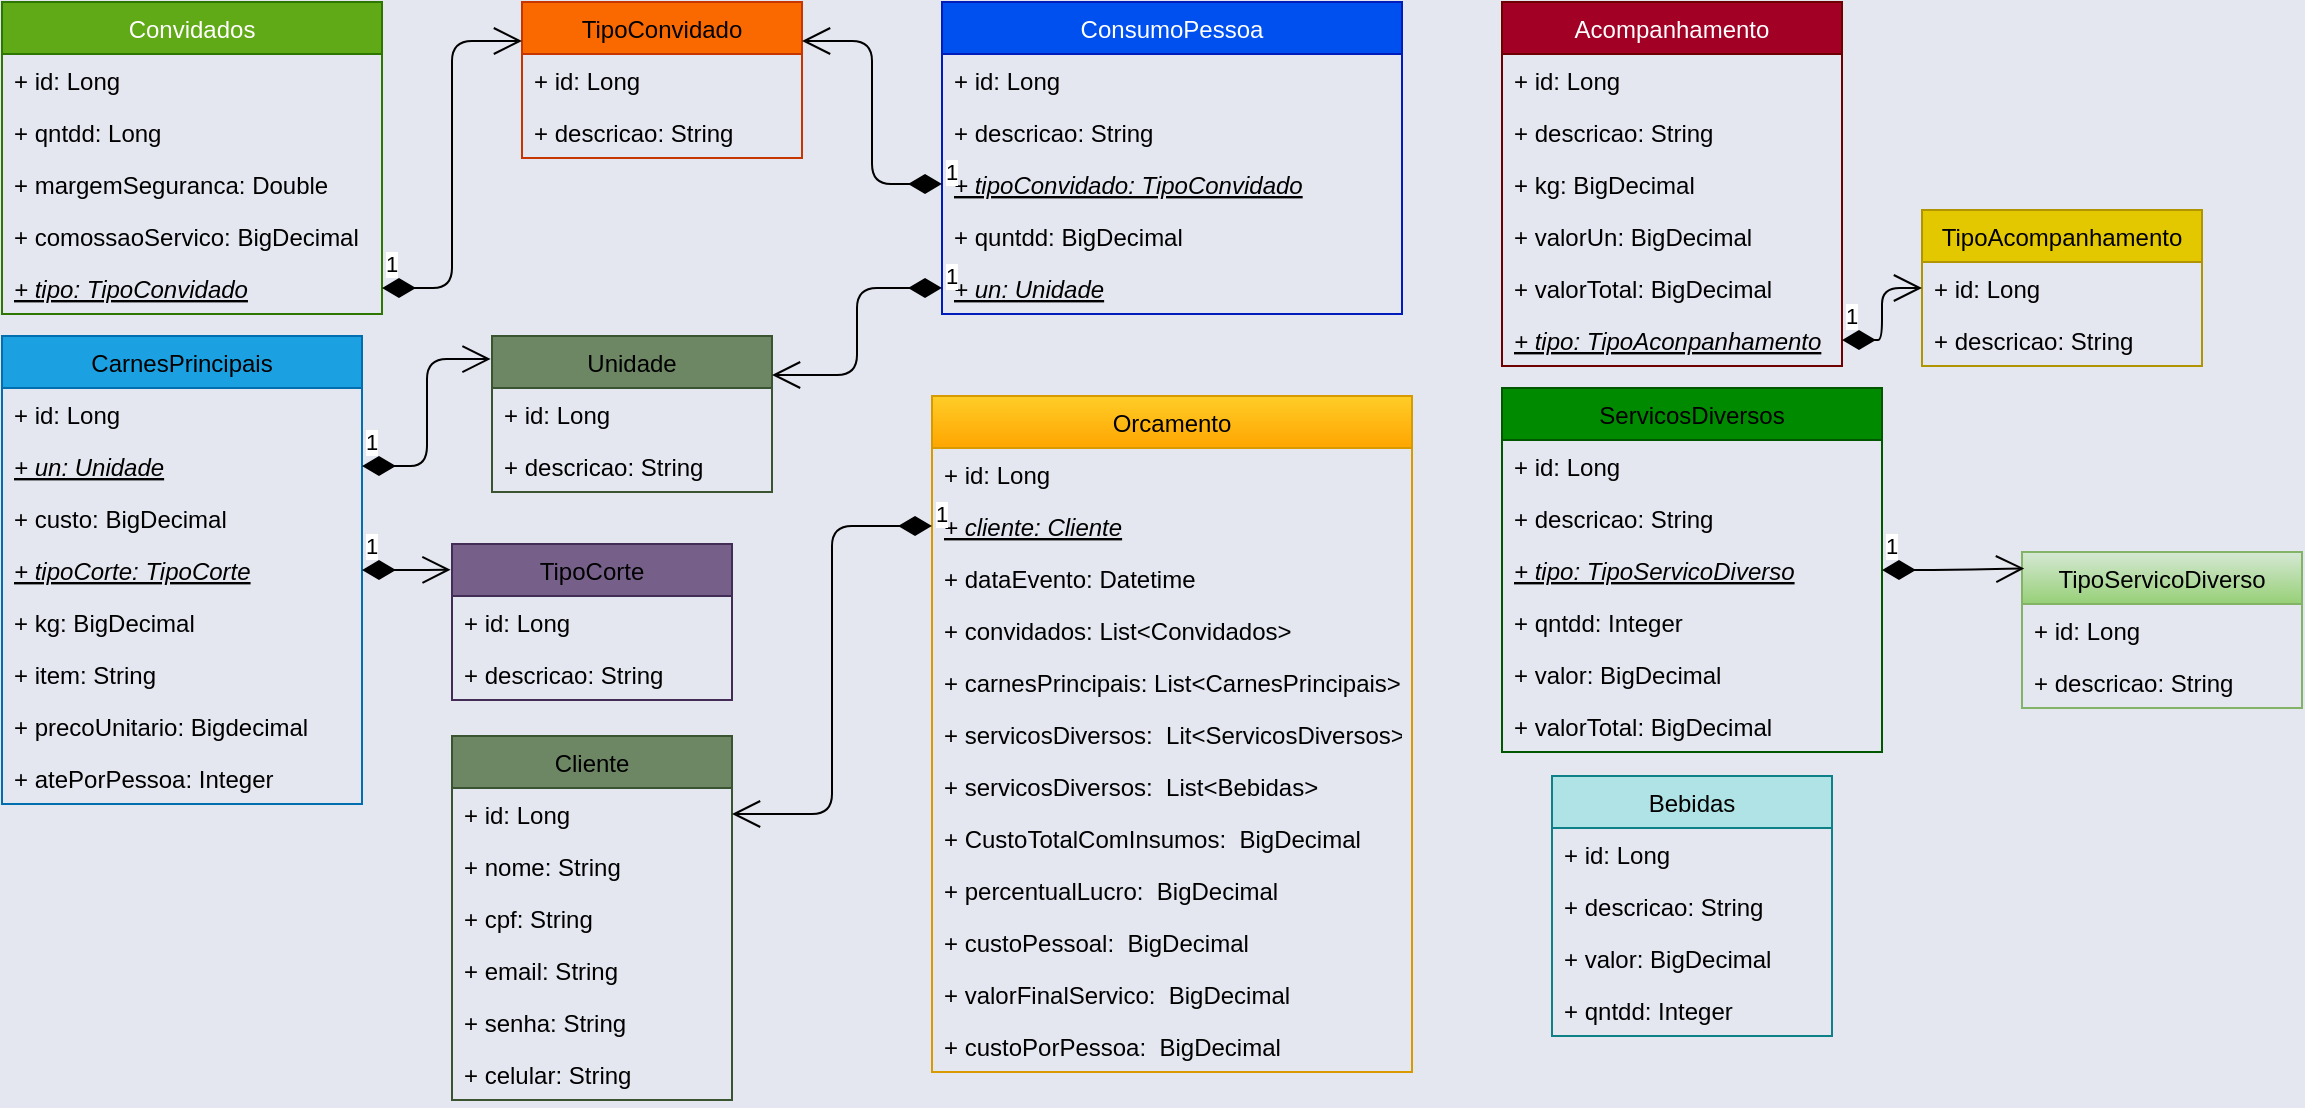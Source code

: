<mxfile>
    <diagram id="UusUpIz9pH6dFxp92Pr5" name="Página-1">
        <mxGraphModel dx="1275" dy="1810" grid="0" gridSize="10" guides="1" tooltips="1" connect="1" arrows="1" fold="1" page="0" pageScale="1" pageWidth="1169" pageHeight="827" background="#E4E6F0" math="0" shadow="0">
            <root>
                <mxCell id="0"/>
                <mxCell id="1" parent="0"/>
                <mxCell id="13" value="Convidados" style="swimlane;fontStyle=0;childLayout=stackLayout;horizontal=1;startSize=26;fillColor=#60A917;horizontalStack=0;resizeParent=1;resizeParentMax=0;resizeLast=0;collapsible=1;marginBottom=0;strokeColor=#2D7600;fontColor=#ffffff;shadow=0;" parent="1" vertex="1">
                    <mxGeometry y="-827" width="190" height="156" as="geometry"/>
                </mxCell>
                <mxCell id="14" value="+ id: Long" style="text;strokeColor=none;fillColor=none;align=left;verticalAlign=top;spacingLeft=4;spacingRight=4;overflow=hidden;rotatable=0;points=[[0,0.5],[1,0.5]];portConstraint=eastwest;fontColor=#000000;" parent="13" vertex="1">
                    <mxGeometry y="26" width="190" height="26" as="geometry"/>
                </mxCell>
                <mxCell id="15" value="+ qntdd: Long" style="text;strokeColor=none;fillColor=none;align=left;verticalAlign=top;spacingLeft=4;spacingRight=4;overflow=hidden;rotatable=0;points=[[0,0.5],[1,0.5]];portConstraint=eastwest;fontColor=#000000;" parent="13" vertex="1">
                    <mxGeometry y="52" width="190" height="26" as="geometry"/>
                </mxCell>
                <mxCell id="16" value="+ margemSeguranca: Double" style="text;strokeColor=none;fillColor=none;align=left;verticalAlign=top;spacingLeft=4;spacingRight=4;overflow=hidden;rotatable=0;points=[[0,0.5],[1,0.5]];portConstraint=eastwest;fontColor=#000000;" parent="13" vertex="1">
                    <mxGeometry y="78" width="190" height="26" as="geometry"/>
                </mxCell>
                <mxCell id="17" value="+ comossaoServico: BigDecimal" style="text;strokeColor=none;fillColor=none;align=left;verticalAlign=top;spacingLeft=4;spacingRight=4;overflow=hidden;rotatable=0;points=[[0,0.5],[1,0.5]];portConstraint=eastwest;fontColor=#000000;" parent="13" vertex="1">
                    <mxGeometry y="104" width="190" height="26" as="geometry"/>
                </mxCell>
                <mxCell id="90" value="+ tipo: TipoConvidado" style="text;strokeColor=none;fillColor=none;align=left;verticalAlign=top;spacingLeft=4;spacingRight=4;overflow=hidden;rotatable=0;points=[[0,0.5],[1,0.5]];portConstraint=eastwest;fontStyle=6;fontColor=#000000;" parent="13" vertex="1">
                    <mxGeometry y="130" width="190" height="26" as="geometry"/>
                </mxCell>
                <mxCell id="20" value="CarnesPrincipais" style="swimlane;fontStyle=0;childLayout=stackLayout;horizontal=1;startSize=26;fillColor=#1ba1e2;horizontalStack=0;resizeParent=1;resizeParentMax=0;resizeLast=0;collapsible=1;marginBottom=0;strokeColor=#006EAF;fontColor=#000000;" parent="1" vertex="1">
                    <mxGeometry y="-660" width="180" height="234" as="geometry"/>
                </mxCell>
                <mxCell id="21" value="+ id: Long" style="text;strokeColor=none;fillColor=none;align=left;verticalAlign=top;spacingLeft=4;spacingRight=4;overflow=hidden;rotatable=0;points=[[0,0.5],[1,0.5]];portConstraint=eastwest;fontColor=#000000;" parent="20" vertex="1">
                    <mxGeometry y="26" width="180" height="26" as="geometry"/>
                </mxCell>
                <mxCell id="88" value="+ un: Unidade" style="text;strokeColor=none;fillColor=none;align=left;verticalAlign=top;spacingLeft=4;spacingRight=4;overflow=hidden;rotatable=0;points=[[0,0.5],[1,0.5]];portConstraint=eastwest;fontStyle=6;fontColor=#000000;" parent="20" vertex="1">
                    <mxGeometry y="52" width="180" height="26" as="geometry"/>
                </mxCell>
                <mxCell id="22" value="+ custo: BigDecimal" style="text;strokeColor=none;fillColor=none;align=left;verticalAlign=top;spacingLeft=4;spacingRight=4;overflow=hidden;rotatable=0;points=[[0,0.5],[1,0.5]];portConstraint=eastwest;fontColor=#000000;" parent="20" vertex="1">
                    <mxGeometry y="78" width="180" height="26" as="geometry"/>
                </mxCell>
                <mxCell id="89" value="+ tipoCorte: TipoCorte" style="text;strokeColor=none;fillColor=none;align=left;verticalAlign=top;spacingLeft=4;spacingRight=4;overflow=hidden;rotatable=0;points=[[0,0.5],[1,0.5]];portConstraint=eastwest;fontStyle=6;fontColor=#000000;" parent="20" vertex="1">
                    <mxGeometry y="104" width="180" height="26" as="geometry"/>
                </mxCell>
                <mxCell id="23" value="+ kg: BigDecimal" style="text;strokeColor=none;fillColor=none;align=left;verticalAlign=top;spacingLeft=4;spacingRight=4;overflow=hidden;rotatable=0;points=[[0,0.5],[1,0.5]];portConstraint=eastwest;fontColor=#000000;" parent="20" vertex="1">
                    <mxGeometry y="130" width="180" height="26" as="geometry"/>
                </mxCell>
                <mxCell id="24" value="+ item: String" style="text;strokeColor=none;fillColor=none;align=left;verticalAlign=top;spacingLeft=4;spacingRight=4;overflow=hidden;rotatable=0;points=[[0,0.5],[1,0.5]];portConstraint=eastwest;fontColor=#000000;" parent="20" vertex="1">
                    <mxGeometry y="156" width="180" height="26" as="geometry"/>
                </mxCell>
                <mxCell id="44" value="+ precoUnitario: Bigdecimal" style="text;strokeColor=none;fillColor=none;align=left;verticalAlign=top;spacingLeft=4;spacingRight=4;overflow=hidden;rotatable=0;points=[[0,0.5],[1,0.5]];portConstraint=eastwest;fontColor=#000000;" parent="20" vertex="1">
                    <mxGeometry y="182" width="180" height="26" as="geometry"/>
                </mxCell>
                <mxCell id="45" value="+ atePorPessoa: Integer" style="text;strokeColor=none;fillColor=none;align=left;verticalAlign=top;spacingLeft=4;spacingRight=4;overflow=hidden;rotatable=0;points=[[0,0.5],[1,0.5]];portConstraint=eastwest;fontColor=#000000;" parent="20" vertex="1">
                    <mxGeometry y="208" width="180" height="26" as="geometry"/>
                </mxCell>
                <mxCell id="25" value="TipoConvidado" style="swimlane;fontStyle=0;childLayout=stackLayout;horizontal=1;startSize=26;fillColor=#fa6800;horizontalStack=0;resizeParent=1;resizeParentMax=0;resizeLast=0;collapsible=1;marginBottom=0;fontColor=#000000;strokeColor=#C73500;" parent="1" vertex="1">
                    <mxGeometry x="260" y="-827" width="140" height="78" as="geometry"/>
                </mxCell>
                <mxCell id="26" value="+ id: Long" style="text;strokeColor=none;fillColor=none;align=left;verticalAlign=top;spacingLeft=4;spacingRight=4;overflow=hidden;rotatable=0;points=[[0,0.5],[1,0.5]];portConstraint=eastwest;fontColor=#000000;" parent="25" vertex="1">
                    <mxGeometry y="26" width="140" height="26" as="geometry"/>
                </mxCell>
                <mxCell id="27" value="+ descricao: String" style="text;strokeColor=none;fillColor=none;align=left;verticalAlign=top;spacingLeft=4;spacingRight=4;overflow=hidden;rotatable=0;points=[[0,0.5],[1,0.5]];portConstraint=eastwest;fontColor=#000000;" parent="25" vertex="1">
                    <mxGeometry y="52" width="140" height="26" as="geometry"/>
                </mxCell>
                <mxCell id="30" value="1" style="endArrow=open;html=1;endSize=12;startArrow=diamondThin;startSize=14;startFill=1;edgeStyle=orthogonalEdgeStyle;align=left;verticalAlign=bottom;entryX=0;entryY=0.25;entryDx=0;entryDy=0;fontColor=#000000;" parent="1" source="90" target="25" edge="1">
                    <mxGeometry x="-1" y="3" relative="1" as="geometry">
                        <mxPoint x="180" y="-683" as="sourcePoint"/>
                        <mxPoint x="340" y="-683" as="targetPoint"/>
                    </mxGeometry>
                </mxCell>
                <mxCell id="31" value="TipoCorte" style="swimlane;fontStyle=0;childLayout=stackLayout;horizontal=1;startSize=26;fillColor=#76608a;horizontalStack=0;resizeParent=1;resizeParentMax=0;resizeLast=0;collapsible=1;marginBottom=0;fontColor=#000000;strokeColor=#432D57;" parent="1" vertex="1">
                    <mxGeometry x="225" y="-556" width="140" height="78" as="geometry"/>
                </mxCell>
                <mxCell id="32" value="+ id: Long" style="text;strokeColor=none;fillColor=none;align=left;verticalAlign=top;spacingLeft=4;spacingRight=4;overflow=hidden;rotatable=0;points=[[0,0.5],[1,0.5]];portConstraint=eastwest;fontColor=#000000;" parent="31" vertex="1">
                    <mxGeometry y="26" width="140" height="26" as="geometry"/>
                </mxCell>
                <mxCell id="33" value="+ descricao: String" style="text;strokeColor=none;fillColor=none;align=left;verticalAlign=top;spacingLeft=4;spacingRight=4;overflow=hidden;rotatable=0;points=[[0,0.5],[1,0.5]];portConstraint=eastwest;fontColor=#000000;" parent="31" vertex="1">
                    <mxGeometry y="52" width="140" height="26" as="geometry"/>
                </mxCell>
                <mxCell id="34" value="1" style="endArrow=open;html=1;endSize=12;startArrow=diamondThin;startSize=14;startFill=1;edgeStyle=orthogonalEdgeStyle;align=left;verticalAlign=bottom;entryX=-0.005;entryY=0.165;entryDx=0;entryDy=0;entryPerimeter=0;fontColor=#000000;" parent="1" source="89" target="31" edge="1">
                    <mxGeometry x="-1" y="3" relative="1" as="geometry">
                        <mxPoint x="280" y="-540" as="sourcePoint"/>
                        <mxPoint x="440" y="-540" as="targetPoint"/>
                    </mxGeometry>
                </mxCell>
                <mxCell id="39" value="Acompanhamento" style="swimlane;fontStyle=0;childLayout=stackLayout;horizontal=1;startSize=26;fillColor=#a20025;horizontalStack=0;resizeParent=1;resizeParentMax=0;resizeLast=0;collapsible=1;marginBottom=0;fontColor=#ffffff;strokeColor=#6F0000;" parent="1" vertex="1">
                    <mxGeometry x="750" y="-827" width="170" height="182" as="geometry"/>
                </mxCell>
                <mxCell id="40" value="+ id: Long" style="text;strokeColor=none;fillColor=none;align=left;verticalAlign=top;spacingLeft=4;spacingRight=4;overflow=hidden;rotatable=0;points=[[0,0.5],[1,0.5]];portConstraint=eastwest;fontColor=#000000;" parent="39" vertex="1">
                    <mxGeometry y="26" width="170" height="26" as="geometry"/>
                </mxCell>
                <mxCell id="41" value="+ descricao: String" style="text;strokeColor=none;fillColor=none;align=left;verticalAlign=top;spacingLeft=4;spacingRight=4;overflow=hidden;rotatable=0;points=[[0,0.5],[1,0.5]];portConstraint=eastwest;fontColor=#000000;" parent="39" vertex="1">
                    <mxGeometry y="52" width="170" height="26" as="geometry"/>
                </mxCell>
                <mxCell id="42" value="+ kg: BigDecimal" style="text;strokeColor=none;fillColor=none;align=left;verticalAlign=top;spacingLeft=4;spacingRight=4;overflow=hidden;rotatable=0;points=[[0,0.5],[1,0.5]];portConstraint=eastwest;fontColor=#000000;" parent="39" vertex="1">
                    <mxGeometry y="78" width="170" height="26" as="geometry"/>
                </mxCell>
                <mxCell id="129" value="+ valorUn: BigDecimal" style="text;strokeColor=none;fillColor=none;align=left;verticalAlign=top;spacingLeft=4;spacingRight=4;overflow=hidden;rotatable=0;points=[[0,0.5],[1,0.5]];portConstraint=eastwest;fontColor=#000000;" parent="39" vertex="1">
                    <mxGeometry y="104" width="170" height="26" as="geometry"/>
                </mxCell>
                <mxCell id="43" value="+ valorTotal: BigDecimal" style="text;strokeColor=none;fillColor=none;align=left;verticalAlign=top;spacingLeft=4;spacingRight=4;overflow=hidden;rotatable=0;points=[[0,0.5],[1,0.5]];portConstraint=eastwest;fontColor=#000000;" parent="39" vertex="1">
                    <mxGeometry y="130" width="170" height="26" as="geometry"/>
                </mxCell>
                <mxCell id="91" value="+ tipo: TipoAconpanhamento" style="text;strokeColor=none;fillColor=none;align=left;verticalAlign=top;spacingLeft=4;spacingRight=4;overflow=hidden;rotatable=0;points=[[0,0.5],[1,0.5]];portConstraint=eastwest;fontStyle=6;fontColor=#000000;" parent="39" vertex="1">
                    <mxGeometry y="156" width="170" height="26" as="geometry"/>
                </mxCell>
                <mxCell id="46" value="TipoAcompanhamento" style="swimlane;fontStyle=0;childLayout=stackLayout;horizontal=1;startSize=26;fillColor=#e3c800;horizontalStack=0;resizeParent=1;resizeParentMax=0;resizeLast=0;collapsible=1;marginBottom=0;fontColor=#000000;strokeColor=#B09500;" parent="1" vertex="1">
                    <mxGeometry x="960" y="-723" width="140" height="78" as="geometry"/>
                </mxCell>
                <mxCell id="47" value="+ id: Long" style="text;strokeColor=none;fillColor=none;align=left;verticalAlign=top;spacingLeft=4;spacingRight=4;overflow=hidden;rotatable=0;points=[[0,0.5],[1,0.5]];portConstraint=eastwest;fontColor=#000000;" parent="46" vertex="1">
                    <mxGeometry y="26" width="140" height="26" as="geometry"/>
                </mxCell>
                <mxCell id="48" value="+ descricao: String" style="text;strokeColor=none;fillColor=none;align=left;verticalAlign=top;spacingLeft=4;spacingRight=4;overflow=hidden;rotatable=0;points=[[0,0.5],[1,0.5]];portConstraint=eastwest;fontColor=#000000;" parent="46" vertex="1">
                    <mxGeometry y="52" width="140" height="26" as="geometry"/>
                </mxCell>
                <mxCell id="50" value="1" style="endArrow=open;html=1;endSize=12;startArrow=diamondThin;startSize=14;startFill=1;edgeStyle=orthogonalEdgeStyle;align=left;verticalAlign=bottom;fontColor=#000000;" parent="1" source="91" target="46" edge="1">
                    <mxGeometry x="-1" y="3" relative="1" as="geometry">
                        <mxPoint x="670" y="305" as="sourcePoint"/>
                        <mxPoint x="770" y="290" as="targetPoint"/>
                    </mxGeometry>
                </mxCell>
                <mxCell id="51" value="Unidade" style="swimlane;fontStyle=0;childLayout=stackLayout;horizontal=1;startSize=26;fillColor=#6d8764;horizontalStack=0;resizeParent=1;resizeParentMax=0;resizeLast=0;collapsible=1;marginBottom=0;fontColor=#000000;strokeColor=#3A5431;" parent="1" vertex="1">
                    <mxGeometry x="245" y="-660" width="140" height="78" as="geometry"/>
                </mxCell>
                <mxCell id="52" value="+ id: Long" style="text;strokeColor=none;fillColor=none;align=left;verticalAlign=top;spacingLeft=4;spacingRight=4;overflow=hidden;rotatable=0;points=[[0,0.5],[1,0.5]];portConstraint=eastwest;fontColor=#000000;" parent="51" vertex="1">
                    <mxGeometry y="26" width="140" height="26" as="geometry"/>
                </mxCell>
                <mxCell id="55" style="edgeStyle=none;html=1;fontColor=#000000;" parent="51" source="53" target="52" edge="1">
                    <mxGeometry relative="1" as="geometry"/>
                </mxCell>
                <mxCell id="53" value="+ descricao: String" style="text;strokeColor=none;fillColor=none;align=left;verticalAlign=top;spacingLeft=4;spacingRight=4;overflow=hidden;rotatable=0;points=[[0,0.5],[1,0.5]];portConstraint=eastwest;fontColor=#000000;" parent="51" vertex="1">
                    <mxGeometry y="52" width="140" height="26" as="geometry"/>
                </mxCell>
                <mxCell id="54" value="1" style="endArrow=open;html=1;endSize=12;startArrow=diamondThin;startSize=14;startFill=1;edgeStyle=orthogonalEdgeStyle;align=left;verticalAlign=bottom;entryX=-0.005;entryY=0.148;entryDx=0;entryDy=0;entryPerimeter=0;fontColor=#000000;" parent="1" source="88" target="51" edge="1">
                    <mxGeometry x="-1" y="3" relative="1" as="geometry">
                        <mxPoint x="280" y="-410" as="sourcePoint"/>
                        <mxPoint x="440" y="-410" as="targetPoint"/>
                    </mxGeometry>
                </mxCell>
                <mxCell id="60" value="ServicosDiversos" style="swimlane;fontStyle=0;childLayout=stackLayout;horizontal=1;startSize=26;fillColor=#008a00;horizontalStack=0;resizeParent=1;resizeParentMax=0;resizeLast=0;collapsible=1;marginBottom=0;fontColor=#000000;strokeColor=#005700;" parent="1" vertex="1">
                    <mxGeometry x="750" y="-634" width="190" height="182" as="geometry"/>
                </mxCell>
                <mxCell id="61" value="+ id: Long" style="text;strokeColor=none;fillColor=none;align=left;verticalAlign=top;spacingLeft=4;spacingRight=4;overflow=hidden;rotatable=0;points=[[0,0.5],[1,0.5]];portConstraint=eastwest;fontColor=#000000;" parent="60" vertex="1">
                    <mxGeometry y="26" width="190" height="26" as="geometry"/>
                </mxCell>
                <mxCell id="77" value="+ descricao: String" style="text;strokeColor=none;fillColor=none;align=left;verticalAlign=top;spacingLeft=4;spacingRight=4;overflow=hidden;rotatable=0;points=[[0,0.5],[1,0.5]];portConstraint=eastwest;fontColor=#000000;" parent="60" vertex="1">
                    <mxGeometry y="52" width="190" height="26" as="geometry"/>
                </mxCell>
                <mxCell id="97" value="+ tipo: TipoServicoDiverso" style="text;strokeColor=none;fillColor=none;align=left;verticalAlign=top;spacingLeft=4;spacingRight=4;overflow=hidden;rotatable=0;points=[[0,0.5],[1,0.5]];portConstraint=eastwest;fontStyle=6;fontColor=#000000;" parent="60" vertex="1">
                    <mxGeometry y="78" width="190" height="26" as="geometry"/>
                </mxCell>
                <mxCell id="62" value="+ qntdd: Integer" style="text;strokeColor=none;fillColor=none;align=left;verticalAlign=top;spacingLeft=4;spacingRight=4;overflow=hidden;rotatable=0;points=[[0,0.5],[1,0.5]];portConstraint=eastwest;fontColor=#000000;" parent="60" vertex="1">
                    <mxGeometry y="104" width="190" height="26" as="geometry"/>
                </mxCell>
                <mxCell id="63" value="+ valor: BigDecimal" style="text;strokeColor=none;fillColor=none;align=left;verticalAlign=top;spacingLeft=4;spacingRight=4;overflow=hidden;rotatable=0;points=[[0,0.5],[1,0.5]];portConstraint=eastwest;fontColor=#000000;" parent="60" vertex="1">
                    <mxGeometry y="130" width="190" height="26" as="geometry"/>
                </mxCell>
                <mxCell id="64" value="+ valorTotal: BigDecimal" style="text;strokeColor=none;fillColor=none;align=left;verticalAlign=top;spacingLeft=4;spacingRight=4;overflow=hidden;rotatable=0;points=[[0,0.5],[1,0.5]];portConstraint=eastwest;fontColor=#000000;" parent="60" vertex="1">
                    <mxGeometry y="156" width="190" height="26" as="geometry"/>
                </mxCell>
                <mxCell id="65" value="ConsumoPessoa" style="swimlane;fontStyle=0;childLayout=stackLayout;horizontal=1;startSize=26;fillColor=#0050ef;horizontalStack=0;resizeParent=1;resizeParentMax=0;resizeLast=0;collapsible=1;marginBottom=0;fontColor=#ffffff;strokeColor=#001DBC;" parent="1" vertex="1">
                    <mxGeometry x="470" y="-827" width="230" height="156" as="geometry"/>
                </mxCell>
                <mxCell id="66" value="+ id: Long" style="text;strokeColor=none;fillColor=none;align=left;verticalAlign=top;spacingLeft=4;spacingRight=4;overflow=hidden;rotatable=0;points=[[0,0.5],[1,0.5]];portConstraint=eastwest;fontColor=#000000;" parent="65" vertex="1">
                    <mxGeometry y="26" width="230" height="26" as="geometry"/>
                </mxCell>
                <mxCell id="78" value="+ descricao: String" style="text;strokeColor=none;fillColor=none;align=left;verticalAlign=top;spacingLeft=4;spacingRight=4;overflow=hidden;rotatable=0;points=[[0,0.5],[1,0.5]];portConstraint=eastwest;fontColor=#000000;" parent="65" vertex="1">
                    <mxGeometry y="52" width="230" height="26" as="geometry"/>
                </mxCell>
                <mxCell id="80" value="+ tipoConvidado: TipoConvidado" style="text;strokeColor=none;fillColor=none;align=left;verticalAlign=top;spacingLeft=4;spacingRight=4;overflow=hidden;rotatable=0;points=[[0,0.5],[1,0.5]];portConstraint=eastwest;fontStyle=6;fontColor=#000000;" parent="65" vertex="1">
                    <mxGeometry y="78" width="230" height="26" as="geometry"/>
                </mxCell>
                <mxCell id="70" value="+ quntdd: BigDecimal" style="text;strokeColor=none;fillColor=none;align=left;verticalAlign=top;spacingLeft=4;spacingRight=4;overflow=hidden;rotatable=0;points=[[0,0.5],[1,0.5]];portConstraint=eastwest;fontColor=#000000;" parent="65" vertex="1">
                    <mxGeometry y="104" width="230" height="26" as="geometry"/>
                </mxCell>
                <mxCell id="81" value="+ un: Unidade" style="text;strokeColor=none;fillColor=none;align=left;verticalAlign=top;spacingLeft=4;spacingRight=4;overflow=hidden;rotatable=0;points=[[0,0.5],[1,0.5]];portConstraint=eastwest;fontStyle=6;fontColor=#000000;" parent="65" vertex="1">
                    <mxGeometry y="130" width="230" height="26" as="geometry"/>
                </mxCell>
                <mxCell id="73" value="TipoServicoDiverso" style="swimlane;fontStyle=0;childLayout=stackLayout;horizontal=1;startSize=26;fillColor=#d5e8d4;horizontalStack=0;resizeParent=1;resizeParentMax=0;resizeLast=0;collapsible=1;marginBottom=0;gradientColor=#97d077;strokeColor=#82b366;fontColor=#000000;" parent="1" vertex="1">
                    <mxGeometry x="1010" y="-552" width="140" height="78" as="geometry"/>
                </mxCell>
                <mxCell id="74" value="+ id: Long" style="text;strokeColor=none;fillColor=none;align=left;verticalAlign=top;spacingLeft=4;spacingRight=4;overflow=hidden;rotatable=0;points=[[0,0.5],[1,0.5]];portConstraint=eastwest;fontColor=#000000;" parent="73" vertex="1">
                    <mxGeometry y="26" width="140" height="26" as="geometry"/>
                </mxCell>
                <mxCell id="75" value="+ descricao: String" style="text;strokeColor=none;fillColor=none;align=left;verticalAlign=top;spacingLeft=4;spacingRight=4;overflow=hidden;rotatable=0;points=[[0,0.5],[1,0.5]];portConstraint=eastwest;fontColor=#000000;" parent="73" vertex="1">
                    <mxGeometry y="52" width="140" height="26" as="geometry"/>
                </mxCell>
                <mxCell id="76" value="1" style="endArrow=open;html=1;endSize=12;startArrow=diamondThin;startSize=14;startFill=1;edgeStyle=orthogonalEdgeStyle;align=left;verticalAlign=bottom;entryX=0.008;entryY=0.105;entryDx=0;entryDy=0;entryPerimeter=0;fontColor=#000000;" parent="1" source="97" target="73" edge="1">
                    <mxGeometry x="-1" y="3" relative="1" as="geometry">
                        <mxPoint x="160" y="-134" as="sourcePoint"/>
                        <mxPoint x="270" y="-170" as="targetPoint"/>
                    </mxGeometry>
                </mxCell>
                <mxCell id="79" value="1" style="endArrow=open;html=1;endSize=12;startArrow=diamondThin;startSize=14;startFill=1;edgeStyle=orthogonalEdgeStyle;align=left;verticalAlign=bottom;entryX=1;entryY=0.25;entryDx=0;entryDy=0;fontColor=#000000;" parent="1" source="80" target="25" edge="1">
                    <mxGeometry x="-1" y="3" relative="1" as="geometry">
                        <mxPoint x="440" y="-550" as="sourcePoint"/>
                        <mxPoint x="600" y="-550" as="targetPoint"/>
                    </mxGeometry>
                </mxCell>
                <mxCell id="82" value="1" style="endArrow=open;html=1;endSize=12;startArrow=diamondThin;startSize=14;startFill=1;edgeStyle=orthogonalEdgeStyle;align=left;verticalAlign=bottom;entryX=1;entryY=0.25;entryDx=0;entryDy=0;fontColor=#000000;" parent="1" source="81" target="51" edge="1">
                    <mxGeometry x="-1" y="3" relative="1" as="geometry">
                        <mxPoint x="450" y="250" as="sourcePoint"/>
                        <mxPoint x="480" y="310" as="targetPoint"/>
                    </mxGeometry>
                </mxCell>
                <mxCell id="98" value="Orcamento" style="swimlane;fontStyle=0;childLayout=stackLayout;horizontal=1;startSize=26;fillColor=#ffcd28;horizontalStack=0;resizeParent=1;resizeParentMax=0;resizeLast=0;collapsible=1;marginBottom=0;gradientColor=#ffa500;strokeColor=#d79b00;fontColor=#000000;" parent="1" vertex="1">
                    <mxGeometry x="465" y="-630" width="240" height="338" as="geometry"/>
                </mxCell>
                <mxCell id="99" value="+ id: Long" style="text;align=left;verticalAlign=top;spacingLeft=4;spacingRight=4;overflow=hidden;rotatable=0;points=[[0,0.5],[1,0.5]];portConstraint=eastwest;fontColor=#000000;" parent="98" vertex="1">
                    <mxGeometry y="26" width="240" height="26" as="geometry"/>
                </mxCell>
                <mxCell id="124" value="+ cliente: Cliente" style="text;align=left;verticalAlign=top;spacingLeft=4;spacingRight=4;overflow=hidden;rotatable=0;points=[[0,0.5],[1,0.5]];portConstraint=eastwest;fontStyle=6;fontColor=#000000;" parent="98" vertex="1">
                    <mxGeometry y="52" width="240" height="26" as="geometry"/>
                </mxCell>
                <mxCell id="126" value="+ dataEvento: Datetime" style="text;align=left;verticalAlign=top;spacingLeft=4;spacingRight=4;overflow=hidden;rotatable=0;points=[[0,0.5],[1,0.5]];portConstraint=eastwest;fontColor=#000000;" parent="98" vertex="1">
                    <mxGeometry y="78" width="240" height="26" as="geometry"/>
                </mxCell>
                <mxCell id="113" value="+ convidados: List&lt;Convidados&gt;" style="text;align=left;verticalAlign=top;spacingLeft=4;spacingRight=4;overflow=hidden;rotatable=0;points=[[0,0.5],[1,0.5]];portConstraint=eastwest;fontColor=#000000;" parent="98" vertex="1">
                    <mxGeometry y="104" width="240" height="26" as="geometry"/>
                </mxCell>
                <mxCell id="100" value="+ carnesPrincipais: List&lt;CarnesPrincipais&gt;&#10;" style="text;align=left;verticalAlign=top;spacingLeft=4;spacingRight=4;overflow=hidden;rotatable=0;points=[[0,0.5],[1,0.5]];portConstraint=eastwest;fontColor=#000000;" parent="98" vertex="1">
                    <mxGeometry y="130" width="240" height="26" as="geometry"/>
                </mxCell>
                <mxCell id="101" value="+ servicosDiversos:  Lit&lt;ServicosDiversos&gt;" style="text;align=left;verticalAlign=top;spacingLeft=4;spacingRight=4;overflow=hidden;rotatable=0;points=[[0,0.5],[1,0.5]];portConstraint=eastwest;fontColor=#000000;" parent="98" vertex="1">
                    <mxGeometry y="156" width="240" height="26" as="geometry"/>
                </mxCell>
                <mxCell id="102" value="+ servicosDiversos:  List&lt;Bebidas&gt;" style="text;align=left;verticalAlign=top;spacingLeft=4;spacingRight=4;overflow=hidden;rotatable=0;points=[[0,0.5],[1,0.5]];portConstraint=eastwest;fontColor=#000000;" parent="98" vertex="1">
                    <mxGeometry y="182" width="240" height="26" as="geometry"/>
                </mxCell>
                <mxCell id="108" value="+ CustoTotalComInsumos:  BigDecimal" style="text;align=left;verticalAlign=top;spacingLeft=4;spacingRight=4;overflow=hidden;rotatable=0;points=[[0,0.5],[1,0.5]];portConstraint=eastwest;fontColor=#000000;" parent="98" vertex="1">
                    <mxGeometry y="208" width="240" height="26" as="geometry"/>
                </mxCell>
                <mxCell id="109" value="+ percentualLucro:  BigDecimal" style="text;align=left;verticalAlign=top;spacingLeft=4;spacingRight=4;overflow=hidden;rotatable=0;points=[[0,0.5],[1,0.5]];portConstraint=eastwest;fontColor=#000000;" parent="98" vertex="1">
                    <mxGeometry y="234" width="240" height="26" as="geometry"/>
                </mxCell>
                <mxCell id="110" value="+ custoPessoal:  BigDecimal" style="text;align=left;verticalAlign=top;spacingLeft=4;spacingRight=4;overflow=hidden;rotatable=0;points=[[0,0.5],[1,0.5]];portConstraint=eastwest;fontColor=#000000;" parent="98" vertex="1">
                    <mxGeometry y="260" width="240" height="26" as="geometry"/>
                </mxCell>
                <mxCell id="111" value="+ valorFinalServico:  BigDecimal" style="text;align=left;verticalAlign=top;spacingLeft=4;spacingRight=4;overflow=hidden;rotatable=0;points=[[0,0.5],[1,0.5]];portConstraint=eastwest;fontColor=#000000;" parent="98" vertex="1">
                    <mxGeometry y="286" width="240" height="26" as="geometry"/>
                </mxCell>
                <mxCell id="112" value="+ custoPorPessoa:  BigDecimal" style="text;align=left;verticalAlign=top;spacingLeft=4;spacingRight=4;overflow=hidden;rotatable=0;points=[[0,0.5],[1,0.5]];portConstraint=eastwest;fontColor=#000000;" parent="98" vertex="1">
                    <mxGeometry y="312" width="240" height="26" as="geometry"/>
                </mxCell>
                <mxCell id="103" value="Bebidas" style="swimlane;fontStyle=0;childLayout=stackLayout;horizontal=1;startSize=26;fillColor=#b0e3e6;horizontalStack=0;resizeParent=1;resizeParentMax=0;resizeLast=0;collapsible=1;marginBottom=0;strokeColor=#0e8088;fontColor=#000000;" parent="1" vertex="1">
                    <mxGeometry x="775" y="-440" width="140" height="130" as="geometry"/>
                </mxCell>
                <mxCell id="104" value="+ id: Long" style="text;strokeColor=none;fillColor=none;align=left;verticalAlign=top;spacingLeft=4;spacingRight=4;overflow=hidden;rotatable=0;points=[[0,0.5],[1,0.5]];portConstraint=eastwest;fontColor=#000000;" parent="103" vertex="1">
                    <mxGeometry y="26" width="140" height="26" as="geometry"/>
                </mxCell>
                <mxCell id="105" value="+ descricao: String" style="text;strokeColor=none;fillColor=none;align=left;verticalAlign=top;spacingLeft=4;spacingRight=4;overflow=hidden;rotatable=0;points=[[0,0.5],[1,0.5]];portConstraint=eastwest;fontColor=#000000;" parent="103" vertex="1">
                    <mxGeometry y="52" width="140" height="26" as="geometry"/>
                </mxCell>
                <mxCell id="106" value="+ valor: BigDecimal" style="text;strokeColor=none;fillColor=none;align=left;verticalAlign=top;spacingLeft=4;spacingRight=4;overflow=hidden;rotatable=0;points=[[0,0.5],[1,0.5]];portConstraint=eastwest;fontColor=#000000;" parent="103" vertex="1">
                    <mxGeometry y="78" width="140" height="26" as="geometry"/>
                </mxCell>
                <mxCell id="107" value="+ qntdd: Integer" style="text;strokeColor=none;fillColor=none;align=left;verticalAlign=top;spacingLeft=4;spacingRight=4;overflow=hidden;rotatable=0;points=[[0,0.5],[1,0.5]];portConstraint=eastwest;fontColor=#000000;" parent="103" vertex="1">
                    <mxGeometry y="104" width="140" height="26" as="geometry"/>
                </mxCell>
                <mxCell id="114" value="Cliente" style="swimlane;fontStyle=0;childLayout=stackLayout;horizontal=1;startSize=26;fillColor=#6d8764;horizontalStack=0;resizeParent=1;resizeParentMax=0;resizeLast=0;collapsible=1;marginBottom=0;fontColor=#000000;strokeColor=#3A5431;" parent="1" vertex="1">
                    <mxGeometry x="225" y="-460" width="140" height="182" as="geometry"/>
                </mxCell>
                <mxCell id="115" value="+ id: Long" style="text;strokeColor=none;fillColor=none;align=left;verticalAlign=top;spacingLeft=4;spacingRight=4;overflow=hidden;rotatable=0;points=[[0,0.5],[1,0.5]];portConstraint=eastwest;fontColor=#000000;" parent="114" vertex="1">
                    <mxGeometry y="26" width="140" height="26" as="geometry"/>
                </mxCell>
                <mxCell id="116" value="+ nome: String" style="text;strokeColor=none;fillColor=none;align=left;verticalAlign=top;spacingLeft=4;spacingRight=4;overflow=hidden;rotatable=0;points=[[0,0.5],[1,0.5]];portConstraint=eastwest;fontColor=#000000;" parent="114" vertex="1">
                    <mxGeometry y="52" width="140" height="26" as="geometry"/>
                </mxCell>
                <mxCell id="120" value="+ cpf: String" style="text;strokeColor=none;fillColor=none;align=left;verticalAlign=top;spacingLeft=4;spacingRight=4;overflow=hidden;rotatable=0;points=[[0,0.5],[1,0.5]];portConstraint=eastwest;fontColor=#000000;" parent="114" vertex="1">
                    <mxGeometry y="78" width="140" height="26" as="geometry"/>
                </mxCell>
                <mxCell id="121" value="+ email: String" style="text;strokeColor=none;fillColor=none;align=left;verticalAlign=top;spacingLeft=4;spacingRight=4;overflow=hidden;rotatable=0;points=[[0,0.5],[1,0.5]];portConstraint=eastwest;fontColor=#000000;" parent="114" vertex="1">
                    <mxGeometry y="104" width="140" height="26" as="geometry"/>
                </mxCell>
                <mxCell id="117" value="+ senha: String" style="text;strokeColor=none;fillColor=none;align=left;verticalAlign=top;spacingLeft=4;spacingRight=4;overflow=hidden;rotatable=0;points=[[0,0.5],[1,0.5]];portConstraint=eastwest;fontColor=#000000;" parent="114" vertex="1">
                    <mxGeometry y="130" width="140" height="26" as="geometry"/>
                </mxCell>
                <mxCell id="122" value="+ celular: String" style="text;strokeColor=none;fillColor=none;align=left;verticalAlign=top;spacingLeft=4;spacingRight=4;overflow=hidden;rotatable=0;points=[[0,0.5],[1,0.5]];portConstraint=eastwest;fontColor=#000000;" parent="114" vertex="1">
                    <mxGeometry y="156" width="140" height="26" as="geometry"/>
                </mxCell>
                <mxCell id="127" value="1" style="endArrow=open;html=1;endSize=12;startArrow=diamondThin;startSize=14;startFill=1;edgeStyle=orthogonalEdgeStyle;align=left;verticalAlign=bottom;exitX=0;exitY=0.5;exitDx=0;exitDy=0;entryX=1;entryY=0.5;entryDx=0;entryDy=0;fontColor=#000000;" parent="1" source="124" target="115" edge="1">
                    <mxGeometry x="-1" y="3" relative="1" as="geometry">
                        <mxPoint x="450" y="-530" as="sourcePoint"/>
                        <mxPoint x="610" y="-530" as="targetPoint"/>
                    </mxGeometry>
                </mxCell>
            </root>
        </mxGraphModel>
    </diagram>
</mxfile>
